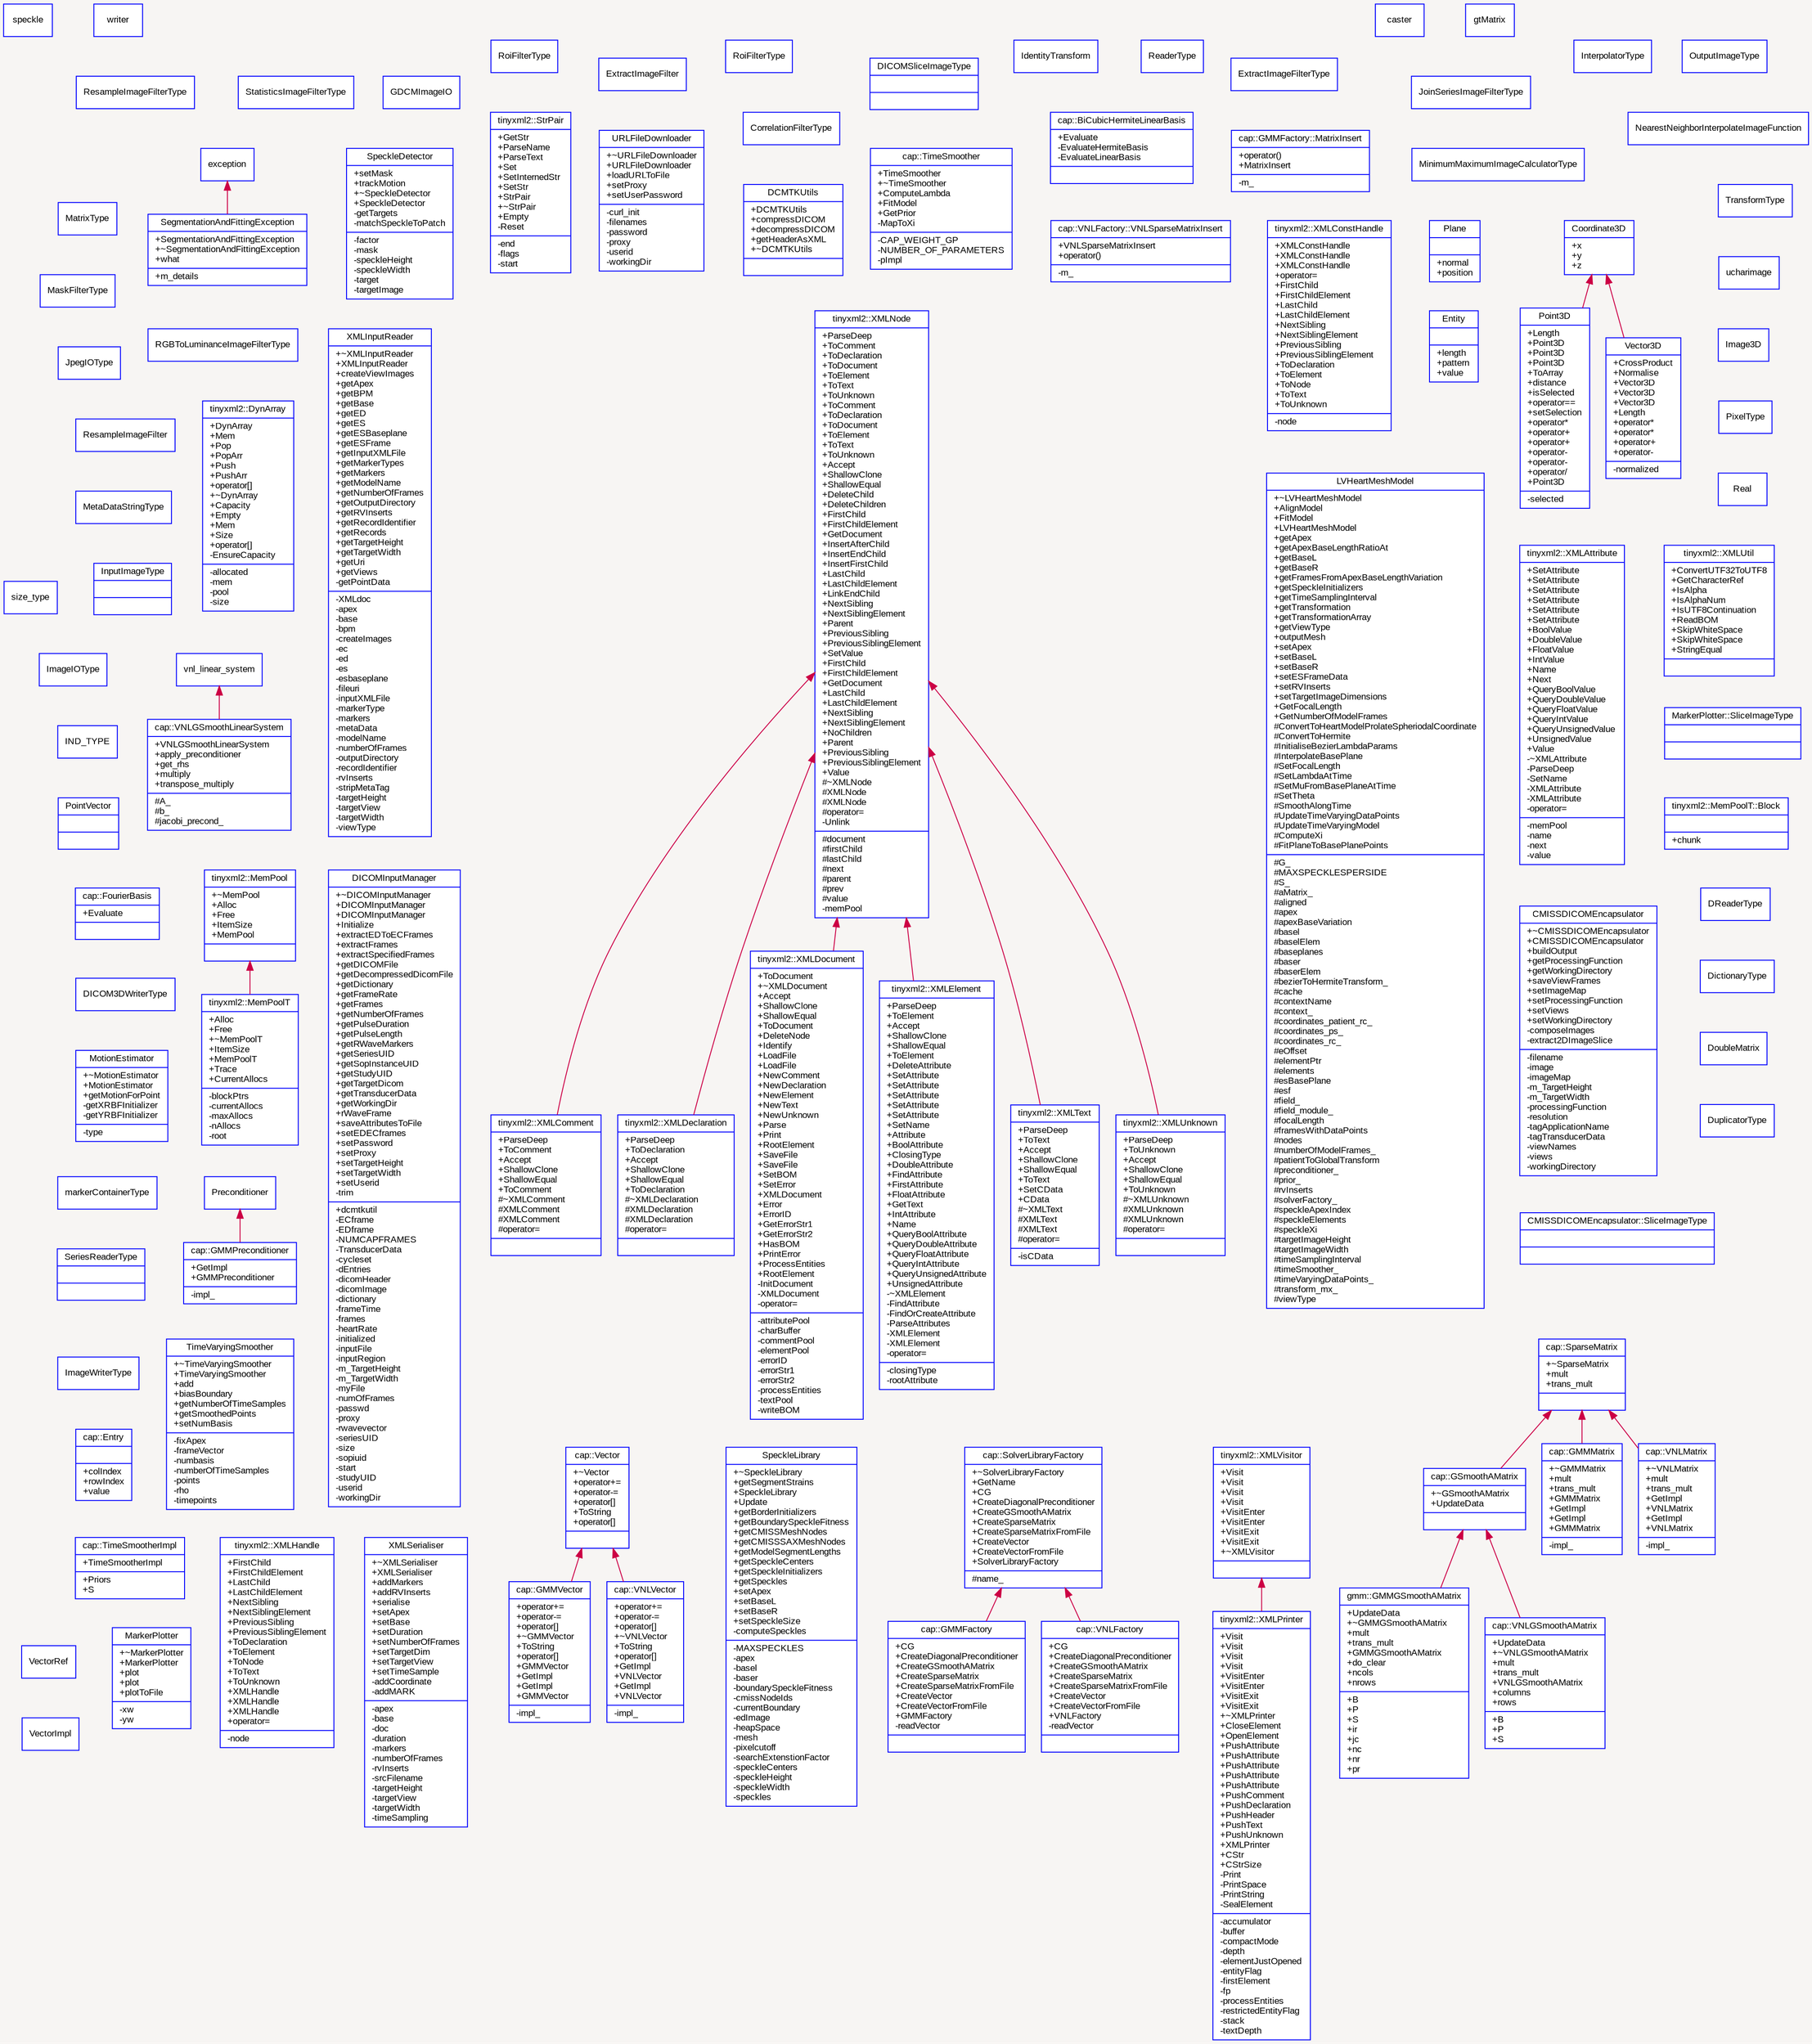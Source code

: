 digraph "" {
  graph [packmode="graph", bgcolor="#F7F5F3", fontname="Arial", fontsize="10", rankdir="BT", concentrate="true", label=""];
  node [shape="polygon", fontcolor="black", style="filled", fontname="Arial", fontsize="10", color="blue", label="", fillcolor="white", sides="4"];
  edge [fontname="Arial", fontsize="10", color="#CC0044", label=""];
  graph [bgcolor="#F7F5F3"];
  __N1 [shape="record", label="{cap::BiCubicHermiteLinearBasis|+Evaluate\l-EvaluateHermiteBasis\l-EvaluateLinearBasis\l|}"];
  __N2 [shape="record", label="{tinyxml2::MemPoolT::Block||+chunk\l}"];
  __N3 [shape="record", label="{CMISSDICOMEncapsulator|+~CMISSDICOMEncapsulator\l+CMISSDICOMEncapsulator\l+buildOutput\l+getProcessingFunction\l+getWorkingDirectory\l+saveViewFrames\l+setImageMap\l+setProcessingFunction\l+setViews\l+setWorkingDirectory\l-composeImages\l-extract2DImageSlice\l|-filename\l-image\l-imageMap\l-m_TargetHeight\l-m_TargetWidth\l-processingFunction\l-resolution\l-tagApplicationName\l-tagTransducerData\l-viewNames\l-views\l-workingDirectory\l}"];
  __N4 [shape="record", label="{Coordinate3D|+operator<\l+operator==\l+operator>\l#Coordinate3D\l#Coordinate3D\l|+x\l+y\l+z\l}"];
  __N5 [shape="record", label="{Point3D|+Length\l+Point3D\l+Point3D\l+Point3D\l+ToArray\l+distance\l+isSelected\l+operator==\l+setSelection\l+operator*\l+operator+\l+operator+\l+operator-\l+operator-\l+operator/\l+Point3D\l|-selected\l}"];
  __N6 [shape="record", label="{Vector3D|+CrossProduct\l+Normalise\l+Vector3D\l+Vector3D\l+Vector3D\l+Length\l+operator*\l+operator*\l+operator+\l+operator-\l|-normalized\l}"];
  __N7 [shape="record", label="CorrelationFilterType"];
  __N8 [shape="record", label="{DCMTKUtils|+DCMTKUtils\l+compressDICOM\l+decompressDICOM\l+getHeaderAsXML\l+~DCMTKUtils\l|}"];
  __N9 [shape="record", label="DICOM3DWriterType"];
  __N10 [shape="record", label="{DICOMInputManager|+~DICOMInputManager\l+DICOMInputManager\l+DICOMInputManager\l+Initialize\l+extractEDToECFrames\l+extractFrames\l+extractSpecifiedFrames\l+getDICOMFile\l+getDecompressedDicomFile\l+getDictionary\l+getFrameRate\l+getFrames\l+getNumberOfFrames\l+getPulseDuration\l+getPulseLength\l+getRWaveMarkers\l+getSeriesUID\l+getSopInstanceUID\l+getStudyUID\l+getTargetDicom\l+getTransducerData\l+getWorkingDir\l+rWaveFrame\l+saveAttributesToFile\l+setEDECframes\l+setPassword\l+setProxy\l+setTargetHeight\l+setTargetWidth\l+setUserid\l-trim\l|+dcmtkutil\l-ECframe\l-EDframe\l-NUMCAPFRAMES\l-TransducerData\l-cycleset\l-dEntries\l-dicomHeader\l-dicomImage\l-dictionary\l-frameTime\l-frames\l-heartRate\l-initialized\l-inputFile\l-inputRegion\l-m_TargetHeight\l-m_TargetWidth\l-myFile\l-numOfFrames\l-passwd\l-proxy\l-rwavevector\l-seriesUID\l-size\l-sopiuid\l-start\l-studyUID\l-userid\l-workingDir\l}"];
  __N11 [shape="record", label="{DICOMSliceImageType||}"];
  __N12 [shape="record", label="DReaderType"];
  __N13 [shape="record", label="DictionaryType"];
  __N14 [shape="record", label="DoubleMatrix"];
  __N15 [shape="record", label="DuplicatorType"];
  __N16 [shape="record", label="{tinyxml2::DynArray|+DynArray\l+Mem\l+Pop\l+PopArr\l+Push\l+PushArr\l+operator[]\l+~DynArray\l+Capacity\l+Empty\l+Mem\l+Size\l+operator[]\l-EnsureCapacity\l|-allocated\l-mem\l-pool\l-size\l}"];
  __N17 [shape="record", label="{Entity||+length\l+pattern\l+value\l}"];
  __N18 [shape="record", label="{cap::Entry||+colIndex\l+rowIndex\l+value\l}"];
  __N19 [shape="record", label="ExtractImageFilter"];
  __N20 [shape="record", label="ExtractImageFilterType"];
  __N21 [shape="record", label="{cap::FourierBasis|+Evaluate\l|}"];
  __N22 [shape="record", label="GDCMImageIO"];
  __N23 [shape="record", label="{cap::GMMFactory|+CG\l+CreateDiagonalPreconditioner\l+CreateGSmoothAMatrix\l+CreateSparseMatrix\l+CreateSparseMatrixFromFile\l+CreateVector\l+CreateVectorFromFile\l+GMMFactory\l-readVector\l|}"];
  __N24 [shape="record", label="{cap::SolverLibraryFactory|+~SolverLibraryFactory\l+GetName\l+CG\l+CreateDiagonalPreconditioner\l+CreateGSmoothAMatrix\l+CreateSparseMatrix\l+CreateSparseMatrixFromFile\l+CreateVector\l+CreateVectorFromFile\l+SolverLibraryFactory\l|#name_\l}"];
  __N25 [shape="record", label="{gmm::GMMGSmoothAMatrix|+UpdateData\l+~GMMGSmoothAMatrix\l+mult\l+trans_mult\l+GMMGSmoothAMatrix\l+do_clear\l+ncols\l+nrows\l|+B\l+P\l+S\l+ir\l+jc\l+nc\l+nr\l+pr\l}"];
  __N26 [shape="record", label="{cap::GSmoothAMatrix|+~GSmoothAMatrix\l+UpdateData\l|}"];
  __N27 [shape="record", label="{cap::SparseMatrix|+~SparseMatrix\l+mult\l+trans_mult\l|}"];
  __N28 [shape="record", label="{cap::GMMMatrix|+~GMMMatrix\l+mult\l+trans_mult\l+GMMMatrix\l+GetImpl\l+GetImpl\l+GMMMatrix\l|-impl_\l}"];
  __N29 [shape="record", label="{cap::GMMPreconditioner|+GetImpl\l+GMMPreconditioner\l|-impl_\l}"];
  __N30 [shape="record", label="Preconditioner"];
  __N31 [shape="record", label="{cap::GMMVector|+operator+=\l+operator-=\l+operator[]\l+~GMMVector\l+ToString\l+operator[]\l+GMMVector\l+GetImpl\l+GetImpl\l+GMMVector\l|-impl_\l}"];
  __N32 [shape="record", label="{cap::Vector|+~Vector\l+operator+=\l+operator-=\l+operator[]\l+ToString\l+operator[]\l|}"];
  __N33 [shape="record", label="IND_TYPE"];
  __N34 [shape="record", label="IdentityTransform"];
  __N35 [shape="record", label="Image3D"];
  __N36 [shape="record", label="ImageIOType"];
  __N37 [shape="record", label="ImageWriterType"];
  __N38 [shape="record", label="{InputImageType||}"];
  __N39 [shape="record", label="InterpolatorType"];
  __N40 [shape="record", label="JoinSeriesImageFilterType"];
  __N41 [shape="record", label="JpegIOType"];
  __N42 [shape="record", label="{LVHeartMeshModel|+~LVHeartMeshModel\l+AlignModel\l+FitModel\l+LVHeartMeshModel\l+getApex\l+getApexBaseLengthRatioAt\l+getBaseL\l+getBaseR\l+getFramesFromApexBaseLengthVariation\l+getSpeckleInitializers\l+getTimeSamplingInterval\l+getTransformation\l+getTransformationArray\l+getViewType\l+outputMesh\l+setApex\l+setBaseL\l+setBaseR\l+setESFrameData\l+setRVInserts\l+setTargetImageDimensions\l+GetFocalLength\l+GetNumberOfModelFrames\l#ConvertToHeartModelProlateSpheriodalCoordinate\l#ConvertToHermite\l#InitialiseBezierLambdaParams\l#InterpolateBasePlane\l#SetFocalLength\l#SetLambdaAtTime\l#SetMuFromBasePlaneAtTime\l#SetTheta\l#SmoothAlongTime\l#UpdateTimeVaryingDataPoints\l#UpdateTimeVaryingModel\l#ComputeXi\l#FitPlaneToBasePlanePoints\l|#G_\l#MAXSPECKLESPERSIDE\l#S_\l#aMatrix_\l#aligned\l#apex\l#apexBaseVariation\l#basel\l#baselElem\l#baseplanes\l#baser\l#baserElem\l#bezierToHermiteTransform_\l#cache\l#contextName\l#context_\l#coordinates_patient_rc_\l#coordinates_ps_\l#coordinates_rc_\l#eOffset\l#elementPtr\l#elements\l#esBasePlane\l#esf\l#field_\l#field_module_\l#focalLength\l#framesWithDataPoints\l#nodes\l#numberOfModelFrames_\l#patientToGlobalTransform\l#preconditioner_\l#prior_\l#rvInserts\l#solverFactory_\l#speckleApexIndex\l#speckleElements\l#speckleXi\l#targetImageHeight\l#targetImageWidth\l#timeSamplingInterval\l#timeSmoother_\l#timeVaryingDataPoints_\l#transform_mx_\l#viewType\l}"];
  __N43 [shape="record", label="{MarkerPlotter|+~MarkerPlotter\l+MarkerPlotter\l+plot\l+plot\l+plotToFile\l|-xw\l-yw\l}"];
  __N44 [shape="record", label="MaskFilterType"];
  __N45 [shape="record", label="{cap::GMMFactory::MatrixInsert|+operator()\l+MatrixInsert\l|-m_\l}"];
  __N46 [shape="record", label="MatrixType"];
  __N47 [shape="record", label="{tinyxml2::MemPool|+~MemPool\l+Alloc\l+Free\l+ItemSize\l+MemPool\l|}"];
  __N48 [shape="record", label="{tinyxml2::MemPoolT|+Alloc\l+Free\l+~MemPoolT\l+ItemSize\l+MemPoolT\l+Trace\l+CurrentAllocs\l|-blockPtrs\l-currentAllocs\l-maxAllocs\l-nAllocs\l-root\l}"];
  __N49 [shape="record", label="MetaDataStringType"];
  __N50 [shape="record", label="MinimumMaximumImageCalculatorType"];
  __N51 [shape="record", label="{MotionEstimator|+~MotionEstimator\l+MotionEstimator\l+getMotionForPoint\l-getXRBFInitializer\l-getYRBFInitializer\l|-type\l}"];
  __N52 [shape="record", label="NearestNeighborInterpolateImageFunction"];
  __N53 [shape="record", label="OutputImageType"];
  __N54 [shape="record", label="PixelType"];
  __N55 [shape="record", label="{Plane||+normal\l+position\l}"];
  __N56 [shape="record", label="{PointVector||}"];
  __N57 [shape="record", label="RGBToLuminanceImageFilterType"];
  __N58 [shape="record", label="ReaderType"];
  __N59 [shape="record", label="Real"];
  __N60 [shape="record", label="ResampleImageFilter"];
  __N61 [shape="record", label="ResampleImageFilterType"];
  __N62 [shape="record", label="RoiFilterType"];
  __N63 [shape="record", label="RoiFilterType"];
  __N64 [shape="record", label="{SegmentationAndFittingException|+SegmentationAndFittingException\l+~SegmentationAndFittingException\l+what\l|+m_details\l}"];
  __N65 [shape="record", label="exception"];
  __N66 [shape="record", label="{SeriesReaderType||}"];
  __N67 [shape="record", label="{CMISSDICOMEncapsulator::SliceImageType||}"];
  __N68 [shape="record", label="{MarkerPlotter::SliceImageType||}"];
  __N69 [shape="record", label="{SpeckleDetector|+setMask\l+trackMotion\l+~SpeckleDetector\l+SpeckleDetector\l-getTargets\l-matchSpeckleToPatch\l|-factor\l-mask\l-speckleHeight\l-speckleWidth\l-target\l-targetImage\l}"];
  __N70 [shape="record", label="{SpeckleLibrary|+~SpeckleLibrary\l+getSegmentStrains\l+SpeckleLibrary\l+Update\l+getBorderInitializers\l+getBoundarySpeckleFitness\l+getCMISSMeshNodes\l+getCMISSSAXMeshNodes\l+getModelSegmentLengths\l+getSpeckleCenters\l+getSpeckleInitializers\l+getSpeckles\l+setApex\l+setBaseL\l+setBaseR\l+setSpeckleSize\l-computeSpeckles\l|-MAXSPECKLES\l-apex\l-basel\l-baser\l-boundarySpeckleFitness\l-cmissNodeIds\l-currentBoundary\l-edImage\l-heapSpace\l-mesh\l-pixelcutoff\l-searchExtenstionFactor\l-speckleCenters\l-speckleHeight\l-speckleWidth\l-speckles\l}"];
  __N71 [shape="record", label="StatisticsImageFilterType"];
  __N72 [shape="record", label="{tinyxml2::StrPair|+GetStr\l+ParseName\l+ParseText\l+Set\l+SetInternedStr\l+SetStr\l+StrPair\l+~StrPair\l+Empty\l-Reset\l|-end\l-flags\l-start\l}"];
  __N73 [shape="record", label="{cap::TimeSmoother|+TimeSmoother\l+~TimeSmoother\l+ComputeLambda\l+FitModel\l+GetPrior\l-MapToXi\l|-CAP_WEIGHT_GP\l-NUMBER_OF_PARAMETERS\l-pImpl\l}"];
  __N74 [shape="record", label="{cap::TimeSmootherImpl|+TimeSmootherImpl\l|+Priors\l+S\l}"];
  __N75 [shape="record", label="{TimeVaryingSmoother|+~TimeVaryingSmoother\l+TimeVaryingSmoother\l+add\l+biasBoundary\l+getNumberOfTimeSamples\l+getSmoothedPoints\l+setNumBasis\l|-fixApex\l-frameVector\l-numbasis\l-numberOfTimeSamples\l-points\l-rho\l-timepoints\l}"];
  __N76 [shape="record", label="TransformType"];
  __N77 [shape="record", label="{URLFileDownloader|+~URLFileDownloader\l+URLFileDownloader\l+loadURLToFile\l+setProxy\l+setUserPassword\l|-curl_init\l-filenames\l-password\l-proxy\l-userid\l-workingDir\l}"];
  __N78 [shape="record", label="{cap::VNLFactory|+CG\l+CreateDiagonalPreconditioner\l+CreateGSmoothAMatrix\l+CreateSparseMatrix\l+CreateSparseMatrixFromFile\l+CreateVector\l+CreateVectorFromFile\l+VNLFactory\l-readVector\l|}"];
  __N79 [shape="record", label="{cap::VNLGSmoothAMatrix|+UpdateData\l+~VNLGSmoothAMatrix\l+mult\l+trans_mult\l+VNLGSmoothAMatrix\l+columns\l+rows\l|+B\l+P\l+S\l}"];
  __N80 [shape="record", label="{cap::VNLGSmoothLinearSystem|+VNLGSmoothLinearSystem\l+apply_preconditioner\l+get_rhs\l+multiply\l+transpose_multiply\l|#A_\l#b_\l#jacobi_precond_\l}"];
  __N81 [shape="record", label="vnl_linear_system"];
  __N82 [shape="record", label="{cap::VNLMatrix|+~VNLMatrix\l+mult\l+trans_mult\l+GetImpl\l+VNLMatrix\l+GetImpl\l+VNLMatrix\l|-impl_\l}"];
  __N83 [shape="record", label="{cap::VNLFactory::VNLSparseMatrixInsert|+VNLSparseMatrixInsert\l+operator()\l|-m_\l}"];
  __N84 [shape="record", label="{cap::VNLVector|+operator+=\l+operator-=\l+operator[]\l+~VNLVector\l+ToString\l+operator[]\l+GetImpl\l+VNLVector\l+GetImpl\l+VNLVector\l|-impl_\l}"];
  __N85 [shape="record", label="VectorImpl"];
  __N86 [shape="record", label="VectorRef"];
  __N87 [shape="record", label="{tinyxml2::XMLAttribute|+SetAttribute\l+SetAttribute\l+SetAttribute\l+SetAttribute\l+SetAttribute\l+SetAttribute\l+BoolValue\l+DoubleValue\l+FloatValue\l+IntValue\l+Name\l+Next\l+QueryBoolValue\l+QueryDoubleValue\l+QueryFloatValue\l+QueryIntValue\l+QueryUnsignedValue\l+UnsignedValue\l+Value\l-~XMLAttribute\l-ParseDeep\l-SetName\l-XMLAttribute\l-XMLAttribute\l-operator=\l|-memPool\l-name\l-next\l-value\l}"];
  __N88 [shape="record", label="{tinyxml2::XMLComment|+ParseDeep\l+ToComment\l+Accept\l+ShallowClone\l+ShallowEqual\l+ToComment\l#~XMLComment\l#XMLComment\l#XMLComment\l#operator=\l|}"];
  __N89 [shape="record", label="{tinyxml2::XMLNode|+ParseDeep\l+ToComment\l+ToDeclaration\l+ToDocument\l+ToElement\l+ToText\l+ToUnknown\l+ToComment\l+ToDeclaration\l+ToDocument\l+ToElement\l+ToText\l+ToUnknown\l+Accept\l+ShallowClone\l+ShallowEqual\l+DeleteChild\l+DeleteChildren\l+FirstChild\l+FirstChildElement\l+GetDocument\l+InsertAfterChild\l+InsertEndChild\l+InsertFirstChild\l+LastChild\l+LastChildElement\l+LinkEndChild\l+NextSibling\l+NextSiblingElement\l+Parent\l+PreviousSibling\l+PreviousSiblingElement\l+SetValue\l+FirstChild\l+FirstChildElement\l+GetDocument\l+LastChild\l+LastChildElement\l+NextSibling\l+NextSiblingElement\l+NoChildren\l+Parent\l+PreviousSibling\l+PreviousSiblingElement\l+Value\l#~XMLNode\l#XMLNode\l#XMLNode\l#operator=\l-Unlink\l|#document\l#firstChild\l#lastChild\l#next\l#parent\l#prev\l#value\l-memPool\l}"];
  __N90 [shape="record", label="{tinyxml2::XMLConstHandle|+XMLConstHandle\l+XMLConstHandle\l+XMLConstHandle\l+operator=\l+FirstChild\l+FirstChildElement\l+LastChild\l+LastChildElement\l+NextSibling\l+NextSiblingElement\l+PreviousSibling\l+PreviousSiblingElement\l+ToDeclaration\l+ToElement\l+ToNode\l+ToText\l+ToUnknown\l|-node\l}"];
  __N91 [shape="record", label="{tinyxml2::XMLDeclaration|+ParseDeep\l+ToDeclaration\l+Accept\l+ShallowClone\l+ShallowEqual\l+ToDeclaration\l#~XMLDeclaration\l#XMLDeclaration\l#XMLDeclaration\l#operator=\l|}"];
  __N92 [shape="record", label="{tinyxml2::XMLDocument|+ToDocument\l+~XMLDocument\l+Accept\l+ShallowClone\l+ShallowEqual\l+ToDocument\l+DeleteNode\l+Identify\l+LoadFile\l+LoadFile\l+NewComment\l+NewDeclaration\l+NewElement\l+NewText\l+NewUnknown\l+Parse\l+Print\l+RootElement\l+SaveFile\l+SaveFile\l+SetBOM\l+SetError\l+XMLDocument\l+Error\l+ErrorID\l+GetErrorStr1\l+GetErrorStr2\l+HasBOM\l+PrintError\l+ProcessEntities\l+RootElement\l-InitDocument\l-XMLDocument\l-operator=\l|-attributePool\l-charBuffer\l-commentPool\l-elementPool\l-errorID\l-errorStr1\l-errorStr2\l-processEntities\l-textPool\l-writeBOM\l}"];
  __N93 [shape="record", label="{tinyxml2::XMLElement|+ParseDeep\l+ToElement\l+Accept\l+ShallowClone\l+ShallowEqual\l+ToElement\l+DeleteAttribute\l+SetAttribute\l+SetAttribute\l+SetAttribute\l+SetAttribute\l+SetAttribute\l+SetName\l+Attribute\l+BoolAttribute\l+ClosingType\l+DoubleAttribute\l+FindAttribute\l+FirstAttribute\l+FloatAttribute\l+GetText\l+IntAttribute\l+Name\l+QueryBoolAttribute\l+QueryDoubleAttribute\l+QueryFloatAttribute\l+QueryIntAttribute\l+QueryUnsignedAttribute\l+UnsignedAttribute\l-~XMLElement\l-FindAttribute\l-FindOrCreateAttribute\l-ParseAttributes\l-XMLElement\l-XMLElement\l-operator=\l|-closingType\l-rootAttribute\l}"];
  __N94 [shape="record", label="{tinyxml2::XMLHandle|+FirstChild\l+FirstChildElement\l+LastChild\l+LastChildElement\l+NextSibling\l+NextSiblingElement\l+PreviousSibling\l+PreviousSiblingElement\l+ToDeclaration\l+ToElement\l+ToNode\l+ToText\l+ToUnknown\l+XMLHandle\l+XMLHandle\l+XMLHandle\l+operator=\l|-node\l}"];
  __N95 [shape="record", label="{XMLInputReader|+~XMLInputReader\l+XMLInputReader\l+createViewImages\l+getApex\l+getBPM\l+getBase\l+getED\l+getES\l+getESBaseplane\l+getESFrame\l+getInputXMLFile\l+getMarkerTypes\l+getMarkers\l+getModelName\l+getNumberOfFrames\l+getOutputDirectory\l+getRVInserts\l+getRecordIdentifier\l+getRecords\l+getTargetHeight\l+getTargetWidth\l+getUri\l+getViews\l-getPointData\l|-XMLdoc\l-apex\l-base\l-bpm\l-createImages\l-ec\l-ed\l-es\l-esbaseplane\l-fileuri\l-inputXMLFile\l-markerType\l-markers\l-metaData\l-modelName\l-numberOfFrames\l-outputDirectory\l-recordIdentifier\l-rvInserts\l-stripMetaTag\l-targetHeight\l-targetView\l-targetWidth\l-viewType\l}"];
  __N96 [shape="record", label="{tinyxml2::XMLPrinter|+Visit\l+Visit\l+Visit\l+Visit\l+VisitEnter\l+VisitEnter\l+VisitExit\l+VisitExit\l+~XMLPrinter\l+CloseElement\l+OpenElement\l+PushAttribute\l+PushAttribute\l+PushAttribute\l+PushAttribute\l+PushAttribute\l+PushComment\l+PushDeclaration\l+PushHeader\l+PushText\l+PushUnknown\l+XMLPrinter\l+CStr\l+CStrSize\l-Print\l-PrintSpace\l-PrintString\l-SealElement\l|-accumulator\l-buffer\l-compactMode\l-depth\l-elementJustOpened\l-entityFlag\l-firstElement\l-fp\l-processEntities\l-restrictedEntityFlag\l-stack\l-textDepth\l}"];
  __N97 [shape="record", label="{tinyxml2::XMLVisitor|+Visit\l+Visit\l+Visit\l+Visit\l+VisitEnter\l+VisitEnter\l+VisitExit\l+VisitExit\l+~XMLVisitor\l|}"];
  __N98 [shape="record", label="{XMLSerialiser|+~XMLSerialiser\l+XMLSerialiser\l+addMarkers\l+addRVInserts\l+serialise\l+setApex\l+setBase\l+setDuration\l+setNumberOfFrames\l+setTargetDim\l+setTargetView\l+setTimeSample\l-addCoordinate\l-addMARK\l|-apex\l-base\l-doc\l-duration\l-markers\l-numberOfFrames\l-rvInserts\l-srcFilename\l-targetHeight\l-targetView\l-targetWidth\l-timeSampling\l}"];
  __N99 [shape="record", label="{tinyxml2::XMLText|+ParseDeep\l+ToText\l+Accept\l+ShallowClone\l+ShallowEqual\l+ToText\l+SetCData\l+CData\l#~XMLText\l#XMLText\l#XMLText\l#operator=\l|-isCData\l}"];
  __N100 [shape="record", label="{tinyxml2::XMLUnknown|+ParseDeep\l+ToUnknown\l+Accept\l+ShallowClone\l+ShallowEqual\l+ToUnknown\l#~XMLUnknown\l#XMLUnknown\l#XMLUnknown\l#operator=\l|}"];
  __N101 [shape="record", label="{tinyxml2::XMLUtil|+ConvertUTF32ToUTF8\l+GetCharacterRef\l+IsAlpha\l+IsAlphaNum\l+IsUTF8Continuation\l+ReadBOM\l+SkipWhiteSpace\l+SkipWhiteSpace\l+StringEqual\l|}"];
  __N102 [shape="record", label="caster"];
  __N103 [shape="record", label="gtMatrix"];
  __N104 [shape="record", label="markerContainerType"];
  __N105 [shape="record", label="size_type"];
  __N106 [shape="record", label="speckle"];
  __N107 [shape="record", label="ucharimage"];
  __N108 [shape="record", label="writer"];
  __N5 -> __N4;
  __N6 -> __N4;
  __N23 -> __N24;
  __N26 -> __N27;
  __N25 -> __N26;
  __N28 -> __N27;
  __N29 -> __N30;
  __N31 -> __N32;
  __N48 -> __N47;
  __N64 -> __N65;
  __N78 -> __N24;
  __N79 -> __N26;
  __N80 -> __N81;
  __N82 -> __N27;
  __N84 -> __N32;
  __N88 -> __N89;
  __N91 -> __N89;
  __N92 -> __N89;
  __N93 -> __N89;
  __N96 -> __N97;
  __N99 -> __N89;
  __N100 -> __N89;
}
